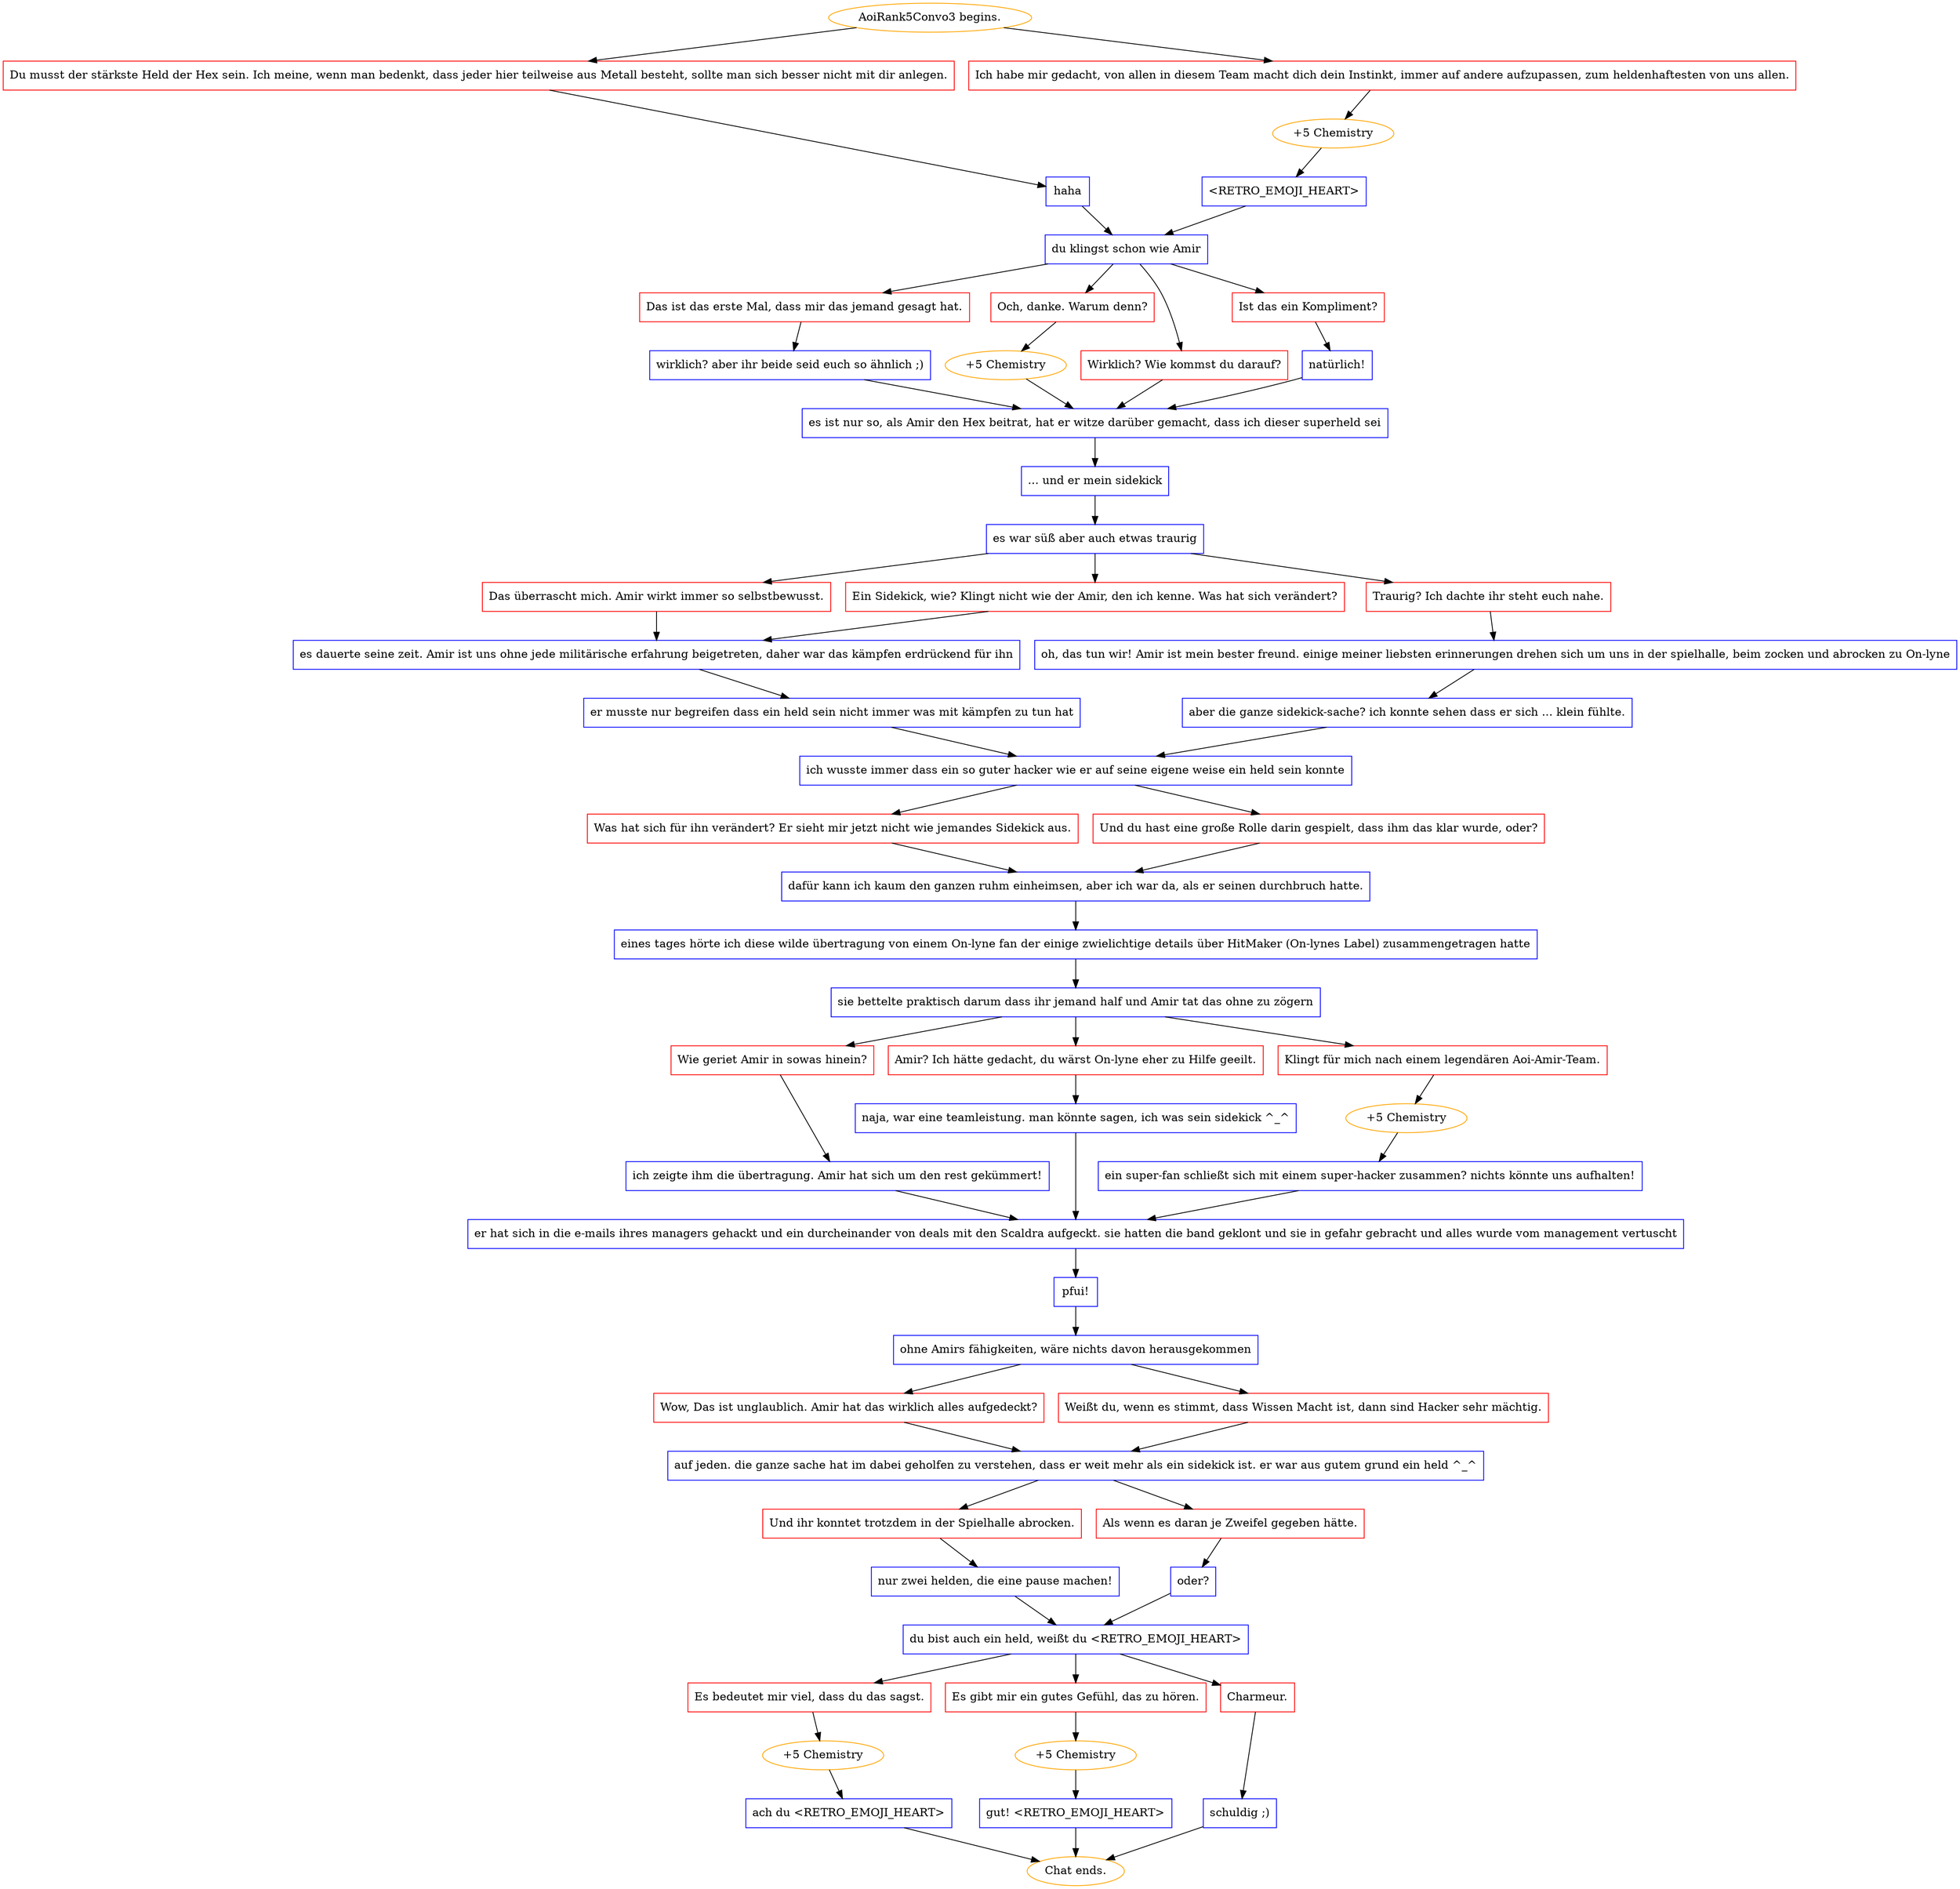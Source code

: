 digraph {
	"AoiRank5Convo3 begins." [color=orange];
		"AoiRank5Convo3 begins." -> j650357254;
		"AoiRank5Convo3 begins." -> j2346568567;
	j650357254 [label="Du musst der stärkste Held der Hex sein. Ich meine, wenn man bedenkt, dass jeder hier teilweise aus Metall besteht, sollte man sich besser nicht mit dir anlegen.",shape=box,color=red];
		j650357254 -> j2852581502;
	j2346568567 [label="Ich habe mir gedacht, von allen in diesem Team macht dich dein Instinkt, immer auf andere aufzupassen, zum heldenhaftesten von uns allen.",shape=box,color=red];
		j2346568567 -> j4112253747;
	j2852581502 [label="haha",shape=box,color=blue];
		j2852581502 -> j1489895968;
	j4112253747 [label="+5 Chemistry",color=orange];
		j4112253747 -> j2185554287;
	j1489895968 [label="du klingst schon wie Amir",shape=box,color=blue];
		j1489895968 -> j3090682486;
		j1489895968 -> j809716783;
		j1489895968 -> j2907608664;
		j1489895968 -> j4262043793;
	j2185554287 [label="<RETRO_EMOJI_HEART>",shape=box,color=blue];
		j2185554287 -> j1489895968;
	j3090682486 [label="Das ist das erste Mal, dass mir das jemand gesagt hat.",shape=box,color=red];
		j3090682486 -> j945997414;
	j809716783 [label="Och, danke. Warum denn?",shape=box,color=red];
		j809716783 -> j3748788638;
	j2907608664 [label="Wirklich? Wie kommst du darauf?",shape=box,color=red];
		j2907608664 -> j1537674911;
	j4262043793 [label="Ist das ein Kompliment?",shape=box,color=red];
		j4262043793 -> j323161436;
	j945997414 [label="wirklich? aber ihr beide seid euch so ähnlich ;)",shape=box,color=blue];
		j945997414 -> j1537674911;
	j3748788638 [label="+5 Chemistry",color=orange];
		j3748788638 -> j1537674911;
	j1537674911 [label="es ist nur so, als Amir den Hex beitrat, hat er witze darüber gemacht, dass ich dieser superheld sei",shape=box,color=blue];
		j1537674911 -> j3579604777;
	j323161436 [label="natürlich!",shape=box,color=blue];
		j323161436 -> j1537674911;
	j3579604777 [label="... und er mein sidekick",shape=box,color=blue];
		j3579604777 -> j120848714;
	j120848714 [label="es war süß aber auch etwas traurig",shape=box,color=blue];
		j120848714 -> j1955690318;
		j120848714 -> j2116679976;
		j120848714 -> j3522702903;
	j1955690318 [label="Das überrascht mich. Amir wirkt immer so selbstbewusst.",shape=box,color=red];
		j1955690318 -> j4051985163;
	j2116679976 [label="Ein Sidekick, wie? Klingt nicht wie der Amir, den ich kenne. Was hat sich verändert?",shape=box,color=red];
		j2116679976 -> j4051985163;
	j3522702903 [label="Traurig? Ich dachte ihr steht euch nahe.",shape=box,color=red];
		j3522702903 -> j523148537;
	j4051985163 [label="es dauerte seine zeit. Amir ist uns ohne jede militärische erfahrung beigetreten, daher war das kämpfen erdrückend für ihn",shape=box,color=blue];
		j4051985163 -> j37570841;
	j523148537 [label="oh, das tun wir! Amir ist mein bester freund. einige meiner liebsten erinnerungen drehen sich um uns in der spielhalle, beim zocken und abrocken zu On-lyne",shape=box,color=blue];
		j523148537 -> j3063752583;
	j37570841 [label="er musste nur begreifen dass ein held sein nicht immer was mit kämpfen zu tun hat",shape=box,color=blue];
		j37570841 -> j1255378331;
	j3063752583 [label="aber die ganze sidekick-sache? ich konnte sehen dass er sich ... klein fühlte.",shape=box,color=blue];
		j3063752583 -> j1255378331;
	j1255378331 [label="ich wusste immer dass ein so guter hacker wie er auf seine eigene weise ein held sein konnte",shape=box,color=blue];
		j1255378331 -> j3333690075;
		j1255378331 -> j3894659113;
	j3333690075 [label="Was hat sich für ihn verändert? Er sieht mir jetzt nicht wie jemandes Sidekick aus.",shape=box,color=red];
		j3333690075 -> j2751565957;
	j3894659113 [label="Und du hast eine große Rolle darin gespielt, dass ihm das klar wurde, oder?",shape=box,color=red];
		j3894659113 -> j2751565957;
	j2751565957 [label="dafür kann ich kaum den ganzen ruhm einheimsen, aber ich war da, als er seinen durchbruch hatte.",shape=box,color=blue];
		j2751565957 -> j4223624540;
	j4223624540 [label="eines tages hörte ich diese wilde übertragung von einem On-lyne fan der einige zwielichtige details über HitMaker (On-lynes Label) zusammengetragen hatte",shape=box,color=blue];
		j4223624540 -> j4082646482;
	j4082646482 [label="sie bettelte praktisch darum dass ihr jemand half und Amir tat das ohne zu zögern",shape=box,color=blue];
		j4082646482 -> j1215010906;
		j4082646482 -> j4206315466;
		j4082646482 -> j3112088428;
	j1215010906 [label="Wie geriet Amir in sowas hinein?",shape=box,color=red];
		j1215010906 -> j3777931048;
	j4206315466 [label="Amir? Ich hätte gedacht, du wärst On-lyne eher zu Hilfe geeilt.",shape=box,color=red];
		j4206315466 -> j2182489097;
	j3112088428 [label="Klingt für mich nach einem legendären Aoi-Amir-Team.",shape=box,color=red];
		j3112088428 -> j372619627;
	j3777931048 [label="ich zeigte ihm die übertragung. Amir hat sich um den rest gekümmert!",shape=box,color=blue];
		j3777931048 -> j2712372415;
	j2182489097 [label="naja, war eine teamleistung. man könnte sagen, ich was sein sidekick ^_^",shape=box,color=blue];
		j2182489097 -> j2712372415;
	j372619627 [label="+5 Chemistry",color=orange];
		j372619627 -> j1532410238;
	j2712372415 [label="er hat sich in die e-mails ihres managers gehackt und ein durcheinander von deals mit den Scaldra aufgeckt. sie hatten die band geklont und sie in gefahr gebracht und alles wurde vom management vertuscht",shape=box,color=blue];
		j2712372415 -> j4066603527;
	j1532410238 [label="ein super-fan schließt sich mit einem super-hacker zusammen? nichts könnte uns aufhalten!",shape=box,color=blue];
		j1532410238 -> j2712372415;
	j4066603527 [label="pfui!",shape=box,color=blue];
		j4066603527 -> j2730340820;
	j2730340820 [label="ohne Amirs fähigkeiten, wäre nichts davon herausgekommen",shape=box,color=blue];
		j2730340820 -> j2811395257;
		j2730340820 -> j240795697;
	j2811395257 [label="Wow, Das ist unglaublich. Amir hat das wirklich alles aufgedeckt?",shape=box,color=red];
		j2811395257 -> j3265554079;
	j240795697 [label="Weißt du, wenn es stimmt, dass Wissen Macht ist, dann sind Hacker sehr mächtig.",shape=box,color=red];
		j240795697 -> j3265554079;
	j3265554079 [label="auf jeden. die ganze sache hat im dabei geholfen zu verstehen, dass er weit mehr als ein sidekick ist. er war aus gutem grund ein held ^_^",shape=box,color=blue];
		j3265554079 -> j2013073971;
		j3265554079 -> j3830094917;
	j2013073971 [label="Und ihr konntet trotzdem in der Spielhalle abrocken.",shape=box,color=red];
		j2013073971 -> j3681448527;
	j3830094917 [label="Als wenn es daran je Zweifel gegeben hätte.",shape=box,color=red];
		j3830094917 -> j3096264163;
	j3681448527 [label="nur zwei helden, die eine pause machen!",shape=box,color=blue];
		j3681448527 -> j2127692695;
	j3096264163 [label="oder?",shape=box,color=blue];
		j3096264163 -> j2127692695;
	j2127692695 [label="du bist auch ein held, weißt du <RETRO_EMOJI_HEART>",shape=box,color=blue];
		j2127692695 -> j601578563;
		j2127692695 -> j2224249265;
		j2127692695 -> j1646929937;
	j601578563 [label="Es bedeutet mir viel, dass du das sagst.",shape=box,color=red];
		j601578563 -> j3249274356;
	j2224249265 [label="Es gibt mir ein gutes Gefühl, das zu hören.",shape=box,color=red];
		j2224249265 -> j990894584;
	j1646929937 [label="Charmeur.",shape=box,color=red];
		j1646929937 -> j1597676179;
	j3249274356 [label="+5 Chemistry",color=orange];
		j3249274356 -> j997585679;
	j990894584 [label="+5 Chemistry",color=orange];
		j990894584 -> j3286252742;
	j1597676179 [label="schuldig ;)",shape=box,color=blue];
		j1597676179 -> "Chat ends.";
	j997585679 [label="ach du <RETRO_EMOJI_HEART>",shape=box,color=blue];
		j997585679 -> "Chat ends.";
	j3286252742 [label="gut! <RETRO_EMOJI_HEART>",shape=box,color=blue];
		j3286252742 -> "Chat ends.";
	"Chat ends." [color=orange];
}